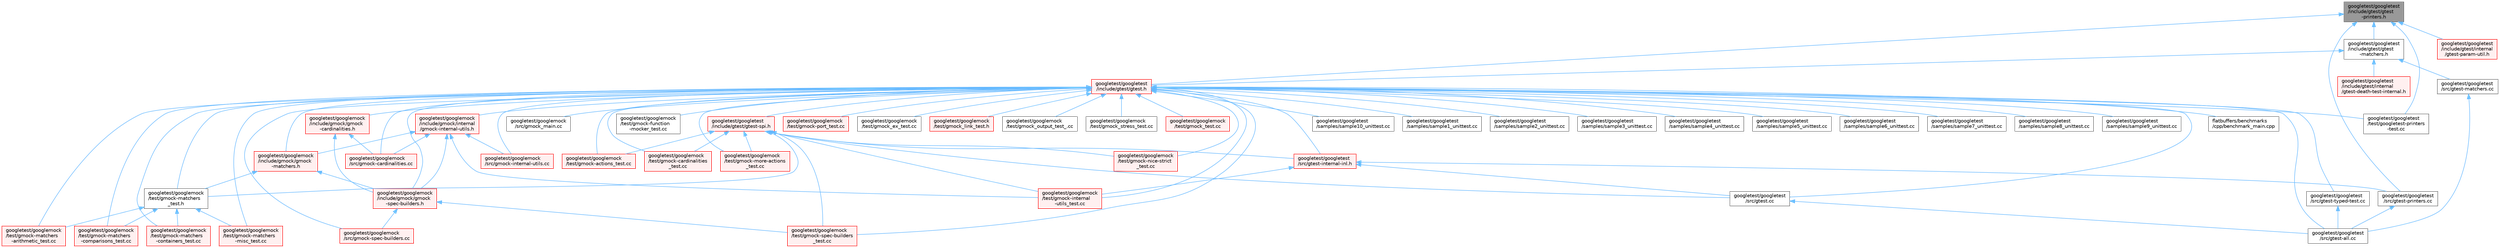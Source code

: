 digraph "googletest/googletest/include/gtest/gtest-printers.h"
{
 // LATEX_PDF_SIZE
  bgcolor="transparent";
  edge [fontname=Helvetica,fontsize=10,labelfontname=Helvetica,labelfontsize=10];
  node [fontname=Helvetica,fontsize=10,shape=box,height=0.2,width=0.4];
  Node1 [id="Node000001",label="googletest/googletest\l/include/gtest/gtest\l-printers.h",height=0.2,width=0.4,color="gray40", fillcolor="grey60", style="filled", fontcolor="black",tooltip=" "];
  Node1 -> Node2 [id="edge83_Node000001_Node000002",dir="back",color="steelblue1",style="solid",tooltip=" "];
  Node2 [id="Node000002",label="googletest/googletest\l/include/gtest/gtest\l-matchers.h",height=0.2,width=0.4,color="grey40", fillcolor="white", style="filled",URL="$gtest-matchers_8h.html",tooltip=" "];
  Node2 -> Node3 [id="edge84_Node000002_Node000003",dir="back",color="steelblue1",style="solid",tooltip=" "];
  Node3 [id="Node000003",label="googletest/googletest\l/include/gtest/gtest.h",height=0.2,width=0.4,color="red", fillcolor="#FFF0F0", style="filled",URL="$gtest_8h.html",tooltip=" "];
  Node3 -> Node4 [id="edge85_Node000003_Node000004",dir="back",color="steelblue1",style="solid",tooltip=" "];
  Node4 [id="Node000004",label="flatbuffers/benchmarks\l/cpp/benchmark_main.cpp",height=0.2,width=0.4,color="grey40", fillcolor="white", style="filled",URL="$benchmark__main_8cpp.html",tooltip=" "];
  Node3 -> Node5 [id="edge86_Node000003_Node000005",dir="back",color="steelblue1",style="solid",tooltip=" "];
  Node5 [id="Node000005",label="googletest/googlemock\l/include/gmock/gmock\l-cardinalities.h",height=0.2,width=0.4,color="red", fillcolor="#FFF0F0", style="filled",URL="$gmock-cardinalities_8h.html",tooltip=" "];
  Node5 -> Node6 [id="edge87_Node000005_Node000006",dir="back",color="steelblue1",style="solid",tooltip=" "];
  Node6 [id="Node000006",label="googletest/googlemock\l/include/gmock/gmock\l-spec-builders.h",height=0.2,width=0.4,color="red", fillcolor="#FFF0F0", style="filled",URL="$gmock-spec-builders_8h.html",tooltip=" "];
  Node6 -> Node11 [id="edge88_Node000006_Node000011",dir="back",color="steelblue1",style="solid",tooltip=" "];
  Node11 [id="Node000011",label="googletest/googlemock\l/src/gmock-spec-builders.cc",height=0.2,width=0.4,color="red", fillcolor="#FFF0F0", style="filled",URL="$gmock-spec-builders_8cc.html",tooltip=" "];
  Node6 -> Node27 [id="edge89_Node000006_Node000027",dir="back",color="steelblue1",style="solid",tooltip=" "];
  Node27 [id="Node000027",label="googletest/googlemock\l/test/gmock-spec-builders\l_test.cc",height=0.2,width=0.4,color="red", fillcolor="#FFF0F0", style="filled",URL="$gmock-spec-builders__test_8cc.html",tooltip=" "];
  Node5 -> Node37 [id="edge90_Node000005_Node000037",dir="back",color="steelblue1",style="solid",tooltip=" "];
  Node37 [id="Node000037",label="googletest/googlemock\l/src/gmock-cardinalities.cc",height=0.2,width=0.4,color="red", fillcolor="#FFF0F0", style="filled",URL="$gmock-cardinalities_8cc.html",tooltip=" "];
  Node3 -> Node38 [id="edge91_Node000003_Node000038",dir="back",color="steelblue1",style="solid",tooltip=" "];
  Node38 [id="Node000038",label="googletest/googlemock\l/include/gmock/gmock\l-matchers.h",height=0.2,width=0.4,color="red", fillcolor="#FFF0F0", style="filled",URL="$gmock-matchers_8h.html",tooltip=" "];
  Node38 -> Node6 [id="edge92_Node000038_Node000006",dir="back",color="steelblue1",style="solid",tooltip=" "];
  Node38 -> Node23 [id="edge93_Node000038_Node000023",dir="back",color="steelblue1",style="solid",tooltip=" "];
  Node23 [id="Node000023",label="googletest/googlemock\l/test/gmock-matchers\l_test.h",height=0.2,width=0.4,color="grey40", fillcolor="white", style="filled",URL="$gmock-matchers__test_8h.html",tooltip=" "];
  Node23 -> Node19 [id="edge94_Node000023_Node000019",dir="back",color="steelblue1",style="solid",tooltip=" "];
  Node19 [id="Node000019",label="googletest/googlemock\l/test/gmock-matchers\l-arithmetic_test.cc",height=0.2,width=0.4,color="red", fillcolor="#FFF0F0", style="filled",URL="$gmock-matchers-arithmetic__test_8cc.html",tooltip=" "];
  Node23 -> Node20 [id="edge95_Node000023_Node000020",dir="back",color="steelblue1",style="solid",tooltip=" "];
  Node20 [id="Node000020",label="googletest/googlemock\l/test/gmock-matchers\l-comparisons_test.cc",height=0.2,width=0.4,color="red", fillcolor="#FFF0F0", style="filled",URL="$gmock-matchers-comparisons__test_8cc.html",tooltip=" "];
  Node23 -> Node21 [id="edge96_Node000023_Node000021",dir="back",color="steelblue1",style="solid",tooltip=" "];
  Node21 [id="Node000021",label="googletest/googlemock\l/test/gmock-matchers\l-containers_test.cc",height=0.2,width=0.4,color="red", fillcolor="#FFF0F0", style="filled",URL="$gmock-matchers-containers__test_8cc.html",tooltip=" "];
  Node23 -> Node22 [id="edge97_Node000023_Node000022",dir="back",color="steelblue1",style="solid",tooltip=" "];
  Node22 [id="Node000022",label="googletest/googlemock\l/test/gmock-matchers\l-misc_test.cc",height=0.2,width=0.4,color="red", fillcolor="#FFF0F0", style="filled",URL="$gmock-matchers-misc__test_8cc.html",tooltip=" "];
  Node3 -> Node6 [id="edge98_Node000003_Node000006",dir="back",color="steelblue1",style="solid",tooltip=" "];
  Node3 -> Node41 [id="edge99_Node000003_Node000041",dir="back",color="steelblue1",style="solid",tooltip=" "];
  Node41 [id="Node000041",label="googletest/googlemock\l/include/gmock/internal\l/gmock-internal-utils.h",height=0.2,width=0.4,color="red", fillcolor="#FFF0F0", style="filled",URL="$gmock-internal-utils_8h.html",tooltip=" "];
  Node41 -> Node38 [id="edge100_Node000041_Node000038",dir="back",color="steelblue1",style="solid",tooltip=" "];
  Node41 -> Node6 [id="edge101_Node000041_Node000006",dir="back",color="steelblue1",style="solid",tooltip=" "];
  Node41 -> Node37 [id="edge102_Node000041_Node000037",dir="back",color="steelblue1",style="solid",tooltip=" "];
  Node41 -> Node10 [id="edge103_Node000041_Node000010",dir="back",color="steelblue1",style="solid",tooltip=" "];
  Node10 [id="Node000010",label="googletest/googlemock\l/src/gmock-internal-utils.cc",height=0.2,width=0.4,color="red", fillcolor="#FFF0F0", style="filled",URL="$gmock-internal-utils_8cc.html",tooltip=" "];
  Node41 -> Node18 [id="edge104_Node000041_Node000018",dir="back",color="steelblue1",style="solid",tooltip=" "];
  Node18 [id="Node000018",label="googletest/googlemock\l/test/gmock-internal\l-utils_test.cc",height=0.2,width=0.4,color="red", fillcolor="#FFF0F0", style="filled",URL="$gmock-internal-utils__test_8cc.html",tooltip=" "];
  Node3 -> Node37 [id="edge105_Node000003_Node000037",dir="back",color="steelblue1",style="solid",tooltip=" "];
  Node3 -> Node10 [id="edge106_Node000003_Node000010",dir="back",color="steelblue1",style="solid",tooltip=" "];
  Node3 -> Node11 [id="edge107_Node000003_Node000011",dir="back",color="steelblue1",style="solid",tooltip=" "];
  Node3 -> Node13 [id="edge108_Node000003_Node000013",dir="back",color="steelblue1",style="solid",tooltip=" "];
  Node13 [id="Node000013",label="googletest/googlemock\l/src/gmock_main.cc",height=0.2,width=0.4,color="grey40", fillcolor="white", style="filled",URL="$gmock__main_8cc.html",tooltip=" "];
  Node3 -> Node14 [id="edge109_Node000003_Node000014",dir="back",color="steelblue1",style="solid",tooltip=" "];
  Node14 [id="Node000014",label="googletest/googlemock\l/test/gmock-actions_test.cc",height=0.2,width=0.4,color="red", fillcolor="#FFF0F0", style="filled",URL="$gmock-actions__test_8cc.html",tooltip=" "];
  Node3 -> Node16 [id="edge110_Node000003_Node000016",dir="back",color="steelblue1",style="solid",tooltip=" "];
  Node16 [id="Node000016",label="googletest/googlemock\l/test/gmock-cardinalities\l_test.cc",height=0.2,width=0.4,color="red", fillcolor="#FFF0F0", style="filled",URL="$gmock-cardinalities__test_8cc.html",tooltip=" "];
  Node3 -> Node17 [id="edge111_Node000003_Node000017",dir="back",color="steelblue1",style="solid",tooltip=" "];
  Node17 [id="Node000017",label="googletest/googlemock\l/test/gmock-function\l-mocker_test.cc",height=0.2,width=0.4,color="grey40", fillcolor="white", style="filled",URL="$gmock-function-mocker__test_8cc.html",tooltip=" "];
  Node3 -> Node18 [id="edge112_Node000003_Node000018",dir="back",color="steelblue1",style="solid",tooltip=" "];
  Node3 -> Node19 [id="edge113_Node000003_Node000019",dir="back",color="steelblue1",style="solid",tooltip=" "];
  Node3 -> Node20 [id="edge114_Node000003_Node000020",dir="back",color="steelblue1",style="solid",tooltip=" "];
  Node3 -> Node21 [id="edge115_Node000003_Node000021",dir="back",color="steelblue1",style="solid",tooltip=" "];
  Node3 -> Node22 [id="edge116_Node000003_Node000022",dir="back",color="steelblue1",style="solid",tooltip=" "];
  Node3 -> Node23 [id="edge117_Node000003_Node000023",dir="back",color="steelblue1",style="solid",tooltip=" "];
  Node3 -> Node24 [id="edge118_Node000003_Node000024",dir="back",color="steelblue1",style="solid",tooltip=" "];
  Node24 [id="Node000024",label="googletest/googlemock\l/test/gmock-more-actions\l_test.cc",height=0.2,width=0.4,color="red", fillcolor="#FFF0F0", style="filled",URL="$gmock-more-actions__test_8cc.html",tooltip=" "];
  Node3 -> Node25 [id="edge119_Node000003_Node000025",dir="back",color="steelblue1",style="solid",tooltip=" "];
  Node25 [id="Node000025",label="googletest/googlemock\l/test/gmock-nice-strict\l_test.cc",height=0.2,width=0.4,color="red", fillcolor="#FFF0F0", style="filled",URL="$gmock-nice-strict__test_8cc.html",tooltip=" "];
  Node3 -> Node44 [id="edge120_Node000003_Node000044",dir="back",color="steelblue1",style="solid",tooltip=" "];
  Node44 [id="Node000044",label="googletest/googlemock\l/test/gmock-port_test.cc",height=0.2,width=0.4,color="red", fillcolor="#FFF0F0", style="filled",URL="$gmock-port__test_8cc.html",tooltip=" "];
  Node3 -> Node27 [id="edge121_Node000003_Node000027",dir="back",color="steelblue1",style="solid",tooltip=" "];
  Node3 -> Node28 [id="edge122_Node000003_Node000028",dir="back",color="steelblue1",style="solid",tooltip=" "];
  Node28 [id="Node000028",label="googletest/googlemock\l/test/gmock_ex_test.cc",height=0.2,width=0.4,color="grey40", fillcolor="white", style="filled",URL="$gmock__ex__test_8cc.html",tooltip=" "];
  Node3 -> Node30 [id="edge123_Node000003_Node000030",dir="back",color="steelblue1",style="solid",tooltip=" "];
  Node30 [id="Node000030",label="googletest/googlemock\l/test/gmock_link_test.h",height=0.2,width=0.4,color="red", fillcolor="#FFF0F0", style="filled",URL="$gmock__link__test_8h.html",tooltip=" "];
  Node3 -> Node33 [id="edge124_Node000003_Node000033",dir="back",color="steelblue1",style="solid",tooltip=" "];
  Node33 [id="Node000033",label="googletest/googlemock\l/test/gmock_output_test_.cc",height=0.2,width=0.4,color="grey40", fillcolor="white", style="filled",URL="$gmock__output__test___8cc.html",tooltip=" "];
  Node3 -> Node34 [id="edge125_Node000003_Node000034",dir="back",color="steelblue1",style="solid",tooltip=" "];
  Node34 [id="Node000034",label="googletest/googlemock\l/test/gmock_stress_test.cc",height=0.2,width=0.4,color="grey40", fillcolor="white", style="filled",URL="$gmock__stress__test_8cc.html",tooltip=" "];
  Node3 -> Node35 [id="edge126_Node000003_Node000035",dir="back",color="steelblue1",style="solid",tooltip=" "];
  Node35 [id="Node000035",label="googletest/googlemock\l/test/gmock_test.cc",height=0.2,width=0.4,color="red", fillcolor="#FFF0F0", style="filled",URL="$gmock__test_8cc.html",tooltip=" "];
  Node3 -> Node45 [id="edge127_Node000003_Node000045",dir="back",color="steelblue1",style="solid",tooltip=" "];
  Node45 [id="Node000045",label="googletest/googletest\l/include/gtest/gtest-spi.h",height=0.2,width=0.4,color="red", fillcolor="#FFF0F0", style="filled",URL="$gtest-spi_8h.html",tooltip=" "];
  Node45 -> Node14 [id="edge128_Node000045_Node000014",dir="back",color="steelblue1",style="solid",tooltip=" "];
  Node45 -> Node16 [id="edge129_Node000045_Node000016",dir="back",color="steelblue1",style="solid",tooltip=" "];
  Node45 -> Node18 [id="edge130_Node000045_Node000018",dir="back",color="steelblue1",style="solid",tooltip=" "];
  Node45 -> Node23 [id="edge131_Node000045_Node000023",dir="back",color="steelblue1",style="solid",tooltip=" "];
  Node45 -> Node24 [id="edge132_Node000045_Node000024",dir="back",color="steelblue1",style="solid",tooltip=" "];
  Node45 -> Node25 [id="edge133_Node000045_Node000025",dir="back",color="steelblue1",style="solid",tooltip=" "];
  Node45 -> Node27 [id="edge134_Node000045_Node000027",dir="back",color="steelblue1",style="solid",tooltip=" "];
  Node45 -> Node46 [id="edge135_Node000045_Node000046",dir="back",color="steelblue1",style="solid",tooltip=" "];
  Node46 [id="Node000046",label="googletest/googletest\l/src/gtest-internal-inl.h",height=0.2,width=0.4,color="red", fillcolor="#FFF0F0", style="filled",URL="$gtest-internal-inl_8h.html",tooltip=" "];
  Node46 -> Node18 [id="edge136_Node000046_Node000018",dir="back",color="steelblue1",style="solid",tooltip=" "];
  Node46 -> Node50 [id="edge137_Node000046_Node000050",dir="back",color="steelblue1",style="solid",tooltip=" "];
  Node50 [id="Node000050",label="googletest/googletest\l/src/gtest-printers.cc",height=0.2,width=0.4,color="grey40", fillcolor="white", style="filled",URL="$gtest-printers_8cc.html",tooltip=" "];
  Node50 -> Node48 [id="edge138_Node000050_Node000048",dir="back",color="steelblue1",style="solid",tooltip=" "];
  Node48 [id="Node000048",label="googletest/googletest\l/src/gtest-all.cc",height=0.2,width=0.4,color="grey40", fillcolor="white", style="filled",URL="$gtest-all_8cc.html",tooltip=" "];
  Node46 -> Node52 [id="edge139_Node000046_Node000052",dir="back",color="steelblue1",style="solid",tooltip=" "];
  Node52 [id="Node000052",label="googletest/googletest\l/src/gtest.cc",height=0.2,width=0.4,color="grey40", fillcolor="white", style="filled",URL="$gtest_8cc.html",tooltip=" "];
  Node52 -> Node48 [id="edge140_Node000052_Node000048",dir="back",color="steelblue1",style="solid",tooltip=" "];
  Node45 -> Node52 [id="edge141_Node000045_Node000052",dir="back",color="steelblue1",style="solid",tooltip=" "];
  Node3 -> Node66 [id="edge142_Node000003_Node000066",dir="back",color="steelblue1",style="solid",tooltip=" "];
  Node66 [id="Node000066",label="googletest/googletest\l/samples/sample10_unittest.cc",height=0.2,width=0.4,color="grey40", fillcolor="white", style="filled",URL="$sample10__unittest_8cc.html",tooltip=" "];
  Node3 -> Node67 [id="edge143_Node000003_Node000067",dir="back",color="steelblue1",style="solid",tooltip=" "];
  Node67 [id="Node000067",label="googletest/googletest\l/samples/sample1_unittest.cc",height=0.2,width=0.4,color="grey40", fillcolor="white", style="filled",URL="$sample1__unittest_8cc.html",tooltip=" "];
  Node3 -> Node68 [id="edge144_Node000003_Node000068",dir="back",color="steelblue1",style="solid",tooltip=" "];
  Node68 [id="Node000068",label="googletest/googletest\l/samples/sample2_unittest.cc",height=0.2,width=0.4,color="grey40", fillcolor="white", style="filled",URL="$sample2__unittest_8cc.html",tooltip=" "];
  Node3 -> Node69 [id="edge145_Node000003_Node000069",dir="back",color="steelblue1",style="solid",tooltip=" "];
  Node69 [id="Node000069",label="googletest/googletest\l/samples/sample3_unittest.cc",height=0.2,width=0.4,color="grey40", fillcolor="white", style="filled",URL="$sample3__unittest_8cc.html",tooltip=" "];
  Node3 -> Node70 [id="edge146_Node000003_Node000070",dir="back",color="steelblue1",style="solid",tooltip=" "];
  Node70 [id="Node000070",label="googletest/googletest\l/samples/sample4_unittest.cc",height=0.2,width=0.4,color="grey40", fillcolor="white", style="filled",URL="$sample4__unittest_8cc.html",tooltip=" "];
  Node3 -> Node71 [id="edge147_Node000003_Node000071",dir="back",color="steelblue1",style="solid",tooltip=" "];
  Node71 [id="Node000071",label="googletest/googletest\l/samples/sample5_unittest.cc",height=0.2,width=0.4,color="grey40", fillcolor="white", style="filled",URL="$sample5__unittest_8cc.html",tooltip=" "];
  Node3 -> Node72 [id="edge148_Node000003_Node000072",dir="back",color="steelblue1",style="solid",tooltip=" "];
  Node72 [id="Node000072",label="googletest/googletest\l/samples/sample6_unittest.cc",height=0.2,width=0.4,color="grey40", fillcolor="white", style="filled",URL="$sample6__unittest_8cc.html",tooltip=" "];
  Node3 -> Node73 [id="edge149_Node000003_Node000073",dir="back",color="steelblue1",style="solid",tooltip=" "];
  Node73 [id="Node000073",label="googletest/googletest\l/samples/sample7_unittest.cc",height=0.2,width=0.4,color="grey40", fillcolor="white", style="filled",URL="$sample7__unittest_8cc.html",tooltip=" "];
  Node3 -> Node74 [id="edge150_Node000003_Node000074",dir="back",color="steelblue1",style="solid",tooltip=" "];
  Node74 [id="Node000074",label="googletest/googletest\l/samples/sample8_unittest.cc",height=0.2,width=0.4,color="grey40", fillcolor="white", style="filled",URL="$sample8__unittest_8cc.html",tooltip=" "];
  Node3 -> Node75 [id="edge151_Node000003_Node000075",dir="back",color="steelblue1",style="solid",tooltip=" "];
  Node75 [id="Node000075",label="googletest/googletest\l/samples/sample9_unittest.cc",height=0.2,width=0.4,color="grey40", fillcolor="white", style="filled",URL="$sample9__unittest_8cc.html",tooltip=" "];
  Node3 -> Node48 [id="edge152_Node000003_Node000048",dir="back",color="steelblue1",style="solid",tooltip=" "];
  Node3 -> Node46 [id="edge153_Node000003_Node000046",dir="back",color="steelblue1",style="solid",tooltip=" "];
  Node3 -> Node76 [id="edge154_Node000003_Node000076",dir="back",color="steelblue1",style="solid",tooltip=" "];
  Node76 [id="Node000076",label="googletest/googletest\l/src/gtest-typed-test.cc",height=0.2,width=0.4,color="grey40", fillcolor="white", style="filled",URL="$gtest-typed-test_8cc.html",tooltip=" "];
  Node76 -> Node48 [id="edge155_Node000076_Node000048",dir="back",color="steelblue1",style="solid",tooltip=" "];
  Node3 -> Node52 [id="edge156_Node000003_Node000052",dir="back",color="steelblue1",style="solid",tooltip=" "];
  Node3 -> Node92 [id="edge157_Node000003_Node000092",dir="back",color="steelblue1",style="solid",tooltip=" "];
  Node92 [id="Node000092",label="googletest/googletest\l/test/googletest-printers\l-test.cc",height=0.2,width=0.4,color="grey40", fillcolor="white", style="filled",URL="$googletest-printers-test_8cc.html",tooltip=" "];
  Node2 -> Node121 [id="edge158_Node000002_Node000121",dir="back",color="steelblue1",style="solid",tooltip=" "];
  Node121 [id="Node000121",label="googletest/googletest\l/include/gtest/internal\l/gtest-death-test-internal.h",height=0.2,width=0.4,color="red", fillcolor="#FFF0F0", style="filled",URL="$gtest-death-test-internal_8h.html",tooltip=" "];
  Node2 -> Node123 [id="edge159_Node000002_Node000123",dir="back",color="steelblue1",style="solid",tooltip=" "];
  Node123 [id="Node000123",label="googletest/googletest\l/src/gtest-matchers.cc",height=0.2,width=0.4,color="grey40", fillcolor="white", style="filled",URL="$gtest-matchers_8cc.html",tooltip=" "];
  Node123 -> Node48 [id="edge160_Node000123_Node000048",dir="back",color="steelblue1",style="solid",tooltip=" "];
  Node1 -> Node3 [id="edge161_Node000001_Node000003",dir="back",color="steelblue1",style="solid",tooltip=" "];
  Node1 -> Node124 [id="edge162_Node000001_Node000124",dir="back",color="steelblue1",style="solid",tooltip=" "];
  Node124 [id="Node000124",label="googletest/googletest\l/include/gtest/internal\l/gtest-param-util.h",height=0.2,width=0.4,color="red", fillcolor="#FFF0F0", style="filled",URL="$gtest-param-util_8h.html",tooltip=" "];
  Node1 -> Node50 [id="edge163_Node000001_Node000050",dir="back",color="steelblue1",style="solid",tooltip=" "];
  Node1 -> Node92 [id="edge164_Node000001_Node000092",dir="back",color="steelblue1",style="solid",tooltip=" "];
}
